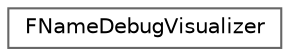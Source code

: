 digraph "Graphical Class Hierarchy"
{
 // INTERACTIVE_SVG=YES
 // LATEX_PDF_SIZE
  bgcolor="transparent";
  edge [fontname=Helvetica,fontsize=10,labelfontname=Helvetica,labelfontsize=10];
  node [fontname=Helvetica,fontsize=10,shape=box,height=0.2,width=0.4];
  rankdir="LR";
  Node0 [id="Node000000",label="FNameDebugVisualizer",height=0.2,width=0.4,color="grey40", fillcolor="white", style="filled",URL="$de/de1/structFNameDebugVisualizer.html",tooltip=" "];
}
